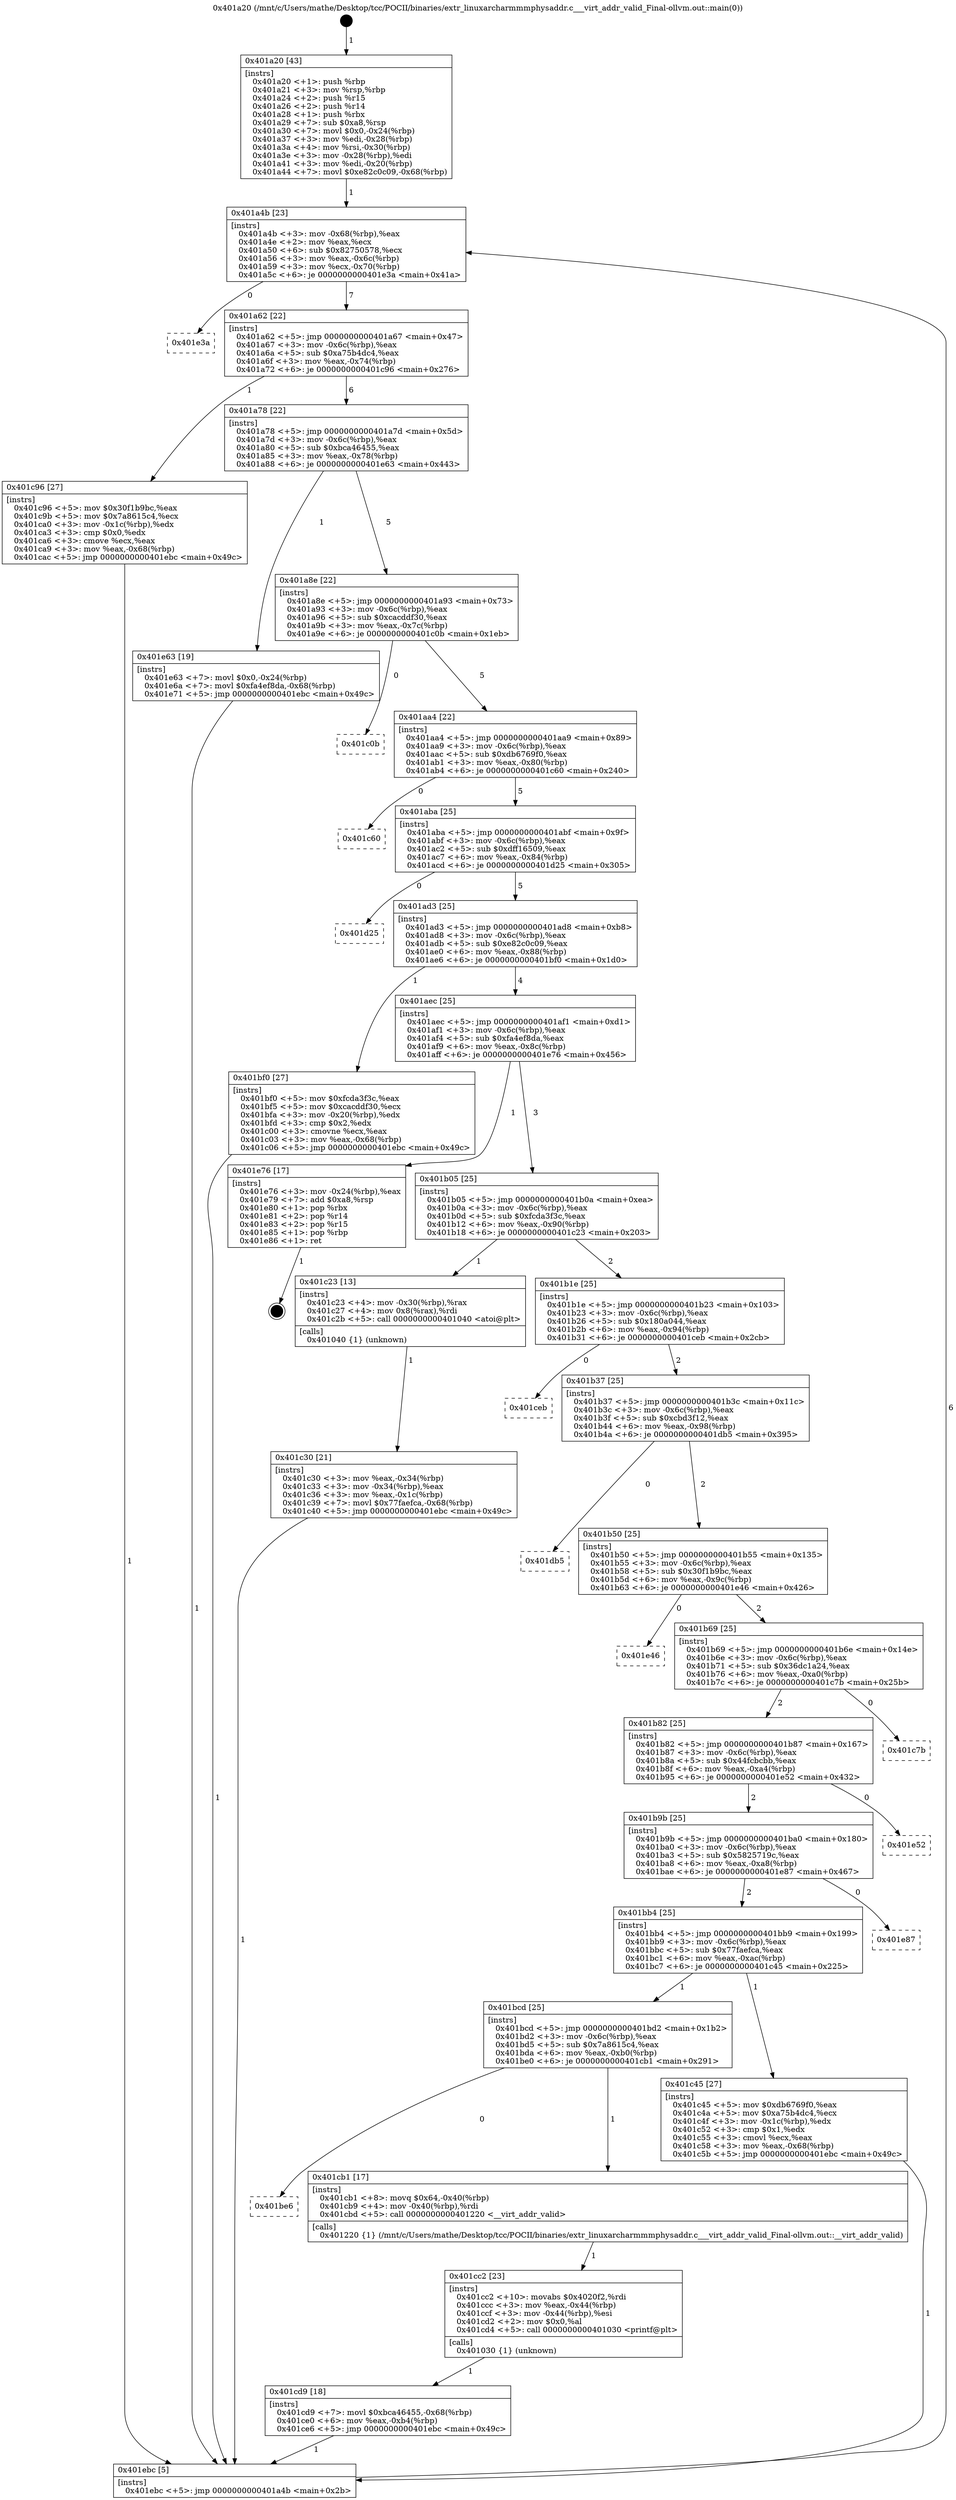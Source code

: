 digraph "0x401a20" {
  label = "0x401a20 (/mnt/c/Users/mathe/Desktop/tcc/POCII/binaries/extr_linuxarcharmmmphysaddr.c___virt_addr_valid_Final-ollvm.out::main(0))"
  labelloc = "t"
  node[shape=record]

  Entry [label="",width=0.3,height=0.3,shape=circle,fillcolor=black,style=filled]
  "0x401a4b" [label="{
     0x401a4b [23]\l
     | [instrs]\l
     &nbsp;&nbsp;0x401a4b \<+3\>: mov -0x68(%rbp),%eax\l
     &nbsp;&nbsp;0x401a4e \<+2\>: mov %eax,%ecx\l
     &nbsp;&nbsp;0x401a50 \<+6\>: sub $0x82750578,%ecx\l
     &nbsp;&nbsp;0x401a56 \<+3\>: mov %eax,-0x6c(%rbp)\l
     &nbsp;&nbsp;0x401a59 \<+3\>: mov %ecx,-0x70(%rbp)\l
     &nbsp;&nbsp;0x401a5c \<+6\>: je 0000000000401e3a \<main+0x41a\>\l
  }"]
  "0x401e3a" [label="{
     0x401e3a\l
  }", style=dashed]
  "0x401a62" [label="{
     0x401a62 [22]\l
     | [instrs]\l
     &nbsp;&nbsp;0x401a62 \<+5\>: jmp 0000000000401a67 \<main+0x47\>\l
     &nbsp;&nbsp;0x401a67 \<+3\>: mov -0x6c(%rbp),%eax\l
     &nbsp;&nbsp;0x401a6a \<+5\>: sub $0xa75b4dc4,%eax\l
     &nbsp;&nbsp;0x401a6f \<+3\>: mov %eax,-0x74(%rbp)\l
     &nbsp;&nbsp;0x401a72 \<+6\>: je 0000000000401c96 \<main+0x276\>\l
  }"]
  Exit [label="",width=0.3,height=0.3,shape=circle,fillcolor=black,style=filled,peripheries=2]
  "0x401c96" [label="{
     0x401c96 [27]\l
     | [instrs]\l
     &nbsp;&nbsp;0x401c96 \<+5\>: mov $0x30f1b9bc,%eax\l
     &nbsp;&nbsp;0x401c9b \<+5\>: mov $0x7a8615c4,%ecx\l
     &nbsp;&nbsp;0x401ca0 \<+3\>: mov -0x1c(%rbp),%edx\l
     &nbsp;&nbsp;0x401ca3 \<+3\>: cmp $0x0,%edx\l
     &nbsp;&nbsp;0x401ca6 \<+3\>: cmove %ecx,%eax\l
     &nbsp;&nbsp;0x401ca9 \<+3\>: mov %eax,-0x68(%rbp)\l
     &nbsp;&nbsp;0x401cac \<+5\>: jmp 0000000000401ebc \<main+0x49c\>\l
  }"]
  "0x401a78" [label="{
     0x401a78 [22]\l
     | [instrs]\l
     &nbsp;&nbsp;0x401a78 \<+5\>: jmp 0000000000401a7d \<main+0x5d\>\l
     &nbsp;&nbsp;0x401a7d \<+3\>: mov -0x6c(%rbp),%eax\l
     &nbsp;&nbsp;0x401a80 \<+5\>: sub $0xbca46455,%eax\l
     &nbsp;&nbsp;0x401a85 \<+3\>: mov %eax,-0x78(%rbp)\l
     &nbsp;&nbsp;0x401a88 \<+6\>: je 0000000000401e63 \<main+0x443\>\l
  }"]
  "0x401cd9" [label="{
     0x401cd9 [18]\l
     | [instrs]\l
     &nbsp;&nbsp;0x401cd9 \<+7\>: movl $0xbca46455,-0x68(%rbp)\l
     &nbsp;&nbsp;0x401ce0 \<+6\>: mov %eax,-0xb4(%rbp)\l
     &nbsp;&nbsp;0x401ce6 \<+5\>: jmp 0000000000401ebc \<main+0x49c\>\l
  }"]
  "0x401e63" [label="{
     0x401e63 [19]\l
     | [instrs]\l
     &nbsp;&nbsp;0x401e63 \<+7\>: movl $0x0,-0x24(%rbp)\l
     &nbsp;&nbsp;0x401e6a \<+7\>: movl $0xfa4ef8da,-0x68(%rbp)\l
     &nbsp;&nbsp;0x401e71 \<+5\>: jmp 0000000000401ebc \<main+0x49c\>\l
  }"]
  "0x401a8e" [label="{
     0x401a8e [22]\l
     | [instrs]\l
     &nbsp;&nbsp;0x401a8e \<+5\>: jmp 0000000000401a93 \<main+0x73\>\l
     &nbsp;&nbsp;0x401a93 \<+3\>: mov -0x6c(%rbp),%eax\l
     &nbsp;&nbsp;0x401a96 \<+5\>: sub $0xcacddf30,%eax\l
     &nbsp;&nbsp;0x401a9b \<+3\>: mov %eax,-0x7c(%rbp)\l
     &nbsp;&nbsp;0x401a9e \<+6\>: je 0000000000401c0b \<main+0x1eb\>\l
  }"]
  "0x401cc2" [label="{
     0x401cc2 [23]\l
     | [instrs]\l
     &nbsp;&nbsp;0x401cc2 \<+10\>: movabs $0x4020f2,%rdi\l
     &nbsp;&nbsp;0x401ccc \<+3\>: mov %eax,-0x44(%rbp)\l
     &nbsp;&nbsp;0x401ccf \<+3\>: mov -0x44(%rbp),%esi\l
     &nbsp;&nbsp;0x401cd2 \<+2\>: mov $0x0,%al\l
     &nbsp;&nbsp;0x401cd4 \<+5\>: call 0000000000401030 \<printf@plt\>\l
     | [calls]\l
     &nbsp;&nbsp;0x401030 \{1\} (unknown)\l
  }"]
  "0x401c0b" [label="{
     0x401c0b\l
  }", style=dashed]
  "0x401aa4" [label="{
     0x401aa4 [22]\l
     | [instrs]\l
     &nbsp;&nbsp;0x401aa4 \<+5\>: jmp 0000000000401aa9 \<main+0x89\>\l
     &nbsp;&nbsp;0x401aa9 \<+3\>: mov -0x6c(%rbp),%eax\l
     &nbsp;&nbsp;0x401aac \<+5\>: sub $0xdb6769f0,%eax\l
     &nbsp;&nbsp;0x401ab1 \<+3\>: mov %eax,-0x80(%rbp)\l
     &nbsp;&nbsp;0x401ab4 \<+6\>: je 0000000000401c60 \<main+0x240\>\l
  }"]
  "0x401be6" [label="{
     0x401be6\l
  }", style=dashed]
  "0x401c60" [label="{
     0x401c60\l
  }", style=dashed]
  "0x401aba" [label="{
     0x401aba [25]\l
     | [instrs]\l
     &nbsp;&nbsp;0x401aba \<+5\>: jmp 0000000000401abf \<main+0x9f\>\l
     &nbsp;&nbsp;0x401abf \<+3\>: mov -0x6c(%rbp),%eax\l
     &nbsp;&nbsp;0x401ac2 \<+5\>: sub $0xdff16509,%eax\l
     &nbsp;&nbsp;0x401ac7 \<+6\>: mov %eax,-0x84(%rbp)\l
     &nbsp;&nbsp;0x401acd \<+6\>: je 0000000000401d25 \<main+0x305\>\l
  }"]
  "0x401cb1" [label="{
     0x401cb1 [17]\l
     | [instrs]\l
     &nbsp;&nbsp;0x401cb1 \<+8\>: movq $0x64,-0x40(%rbp)\l
     &nbsp;&nbsp;0x401cb9 \<+4\>: mov -0x40(%rbp),%rdi\l
     &nbsp;&nbsp;0x401cbd \<+5\>: call 0000000000401220 \<__virt_addr_valid\>\l
     | [calls]\l
     &nbsp;&nbsp;0x401220 \{1\} (/mnt/c/Users/mathe/Desktop/tcc/POCII/binaries/extr_linuxarcharmmmphysaddr.c___virt_addr_valid_Final-ollvm.out::__virt_addr_valid)\l
  }"]
  "0x401d25" [label="{
     0x401d25\l
  }", style=dashed]
  "0x401ad3" [label="{
     0x401ad3 [25]\l
     | [instrs]\l
     &nbsp;&nbsp;0x401ad3 \<+5\>: jmp 0000000000401ad8 \<main+0xb8\>\l
     &nbsp;&nbsp;0x401ad8 \<+3\>: mov -0x6c(%rbp),%eax\l
     &nbsp;&nbsp;0x401adb \<+5\>: sub $0xe82c0c09,%eax\l
     &nbsp;&nbsp;0x401ae0 \<+6\>: mov %eax,-0x88(%rbp)\l
     &nbsp;&nbsp;0x401ae6 \<+6\>: je 0000000000401bf0 \<main+0x1d0\>\l
  }"]
  "0x401bcd" [label="{
     0x401bcd [25]\l
     | [instrs]\l
     &nbsp;&nbsp;0x401bcd \<+5\>: jmp 0000000000401bd2 \<main+0x1b2\>\l
     &nbsp;&nbsp;0x401bd2 \<+3\>: mov -0x6c(%rbp),%eax\l
     &nbsp;&nbsp;0x401bd5 \<+5\>: sub $0x7a8615c4,%eax\l
     &nbsp;&nbsp;0x401bda \<+6\>: mov %eax,-0xb0(%rbp)\l
     &nbsp;&nbsp;0x401be0 \<+6\>: je 0000000000401cb1 \<main+0x291\>\l
  }"]
  "0x401bf0" [label="{
     0x401bf0 [27]\l
     | [instrs]\l
     &nbsp;&nbsp;0x401bf0 \<+5\>: mov $0xfcda3f3c,%eax\l
     &nbsp;&nbsp;0x401bf5 \<+5\>: mov $0xcacddf30,%ecx\l
     &nbsp;&nbsp;0x401bfa \<+3\>: mov -0x20(%rbp),%edx\l
     &nbsp;&nbsp;0x401bfd \<+3\>: cmp $0x2,%edx\l
     &nbsp;&nbsp;0x401c00 \<+3\>: cmovne %ecx,%eax\l
     &nbsp;&nbsp;0x401c03 \<+3\>: mov %eax,-0x68(%rbp)\l
     &nbsp;&nbsp;0x401c06 \<+5\>: jmp 0000000000401ebc \<main+0x49c\>\l
  }"]
  "0x401aec" [label="{
     0x401aec [25]\l
     | [instrs]\l
     &nbsp;&nbsp;0x401aec \<+5\>: jmp 0000000000401af1 \<main+0xd1\>\l
     &nbsp;&nbsp;0x401af1 \<+3\>: mov -0x6c(%rbp),%eax\l
     &nbsp;&nbsp;0x401af4 \<+5\>: sub $0xfa4ef8da,%eax\l
     &nbsp;&nbsp;0x401af9 \<+6\>: mov %eax,-0x8c(%rbp)\l
     &nbsp;&nbsp;0x401aff \<+6\>: je 0000000000401e76 \<main+0x456\>\l
  }"]
  "0x401ebc" [label="{
     0x401ebc [5]\l
     | [instrs]\l
     &nbsp;&nbsp;0x401ebc \<+5\>: jmp 0000000000401a4b \<main+0x2b\>\l
  }"]
  "0x401a20" [label="{
     0x401a20 [43]\l
     | [instrs]\l
     &nbsp;&nbsp;0x401a20 \<+1\>: push %rbp\l
     &nbsp;&nbsp;0x401a21 \<+3\>: mov %rsp,%rbp\l
     &nbsp;&nbsp;0x401a24 \<+2\>: push %r15\l
     &nbsp;&nbsp;0x401a26 \<+2\>: push %r14\l
     &nbsp;&nbsp;0x401a28 \<+1\>: push %rbx\l
     &nbsp;&nbsp;0x401a29 \<+7\>: sub $0xa8,%rsp\l
     &nbsp;&nbsp;0x401a30 \<+7\>: movl $0x0,-0x24(%rbp)\l
     &nbsp;&nbsp;0x401a37 \<+3\>: mov %edi,-0x28(%rbp)\l
     &nbsp;&nbsp;0x401a3a \<+4\>: mov %rsi,-0x30(%rbp)\l
     &nbsp;&nbsp;0x401a3e \<+3\>: mov -0x28(%rbp),%edi\l
     &nbsp;&nbsp;0x401a41 \<+3\>: mov %edi,-0x20(%rbp)\l
     &nbsp;&nbsp;0x401a44 \<+7\>: movl $0xe82c0c09,-0x68(%rbp)\l
  }"]
  "0x401c45" [label="{
     0x401c45 [27]\l
     | [instrs]\l
     &nbsp;&nbsp;0x401c45 \<+5\>: mov $0xdb6769f0,%eax\l
     &nbsp;&nbsp;0x401c4a \<+5\>: mov $0xa75b4dc4,%ecx\l
     &nbsp;&nbsp;0x401c4f \<+3\>: mov -0x1c(%rbp),%edx\l
     &nbsp;&nbsp;0x401c52 \<+3\>: cmp $0x1,%edx\l
     &nbsp;&nbsp;0x401c55 \<+3\>: cmovl %ecx,%eax\l
     &nbsp;&nbsp;0x401c58 \<+3\>: mov %eax,-0x68(%rbp)\l
     &nbsp;&nbsp;0x401c5b \<+5\>: jmp 0000000000401ebc \<main+0x49c\>\l
  }"]
  "0x401e76" [label="{
     0x401e76 [17]\l
     | [instrs]\l
     &nbsp;&nbsp;0x401e76 \<+3\>: mov -0x24(%rbp),%eax\l
     &nbsp;&nbsp;0x401e79 \<+7\>: add $0xa8,%rsp\l
     &nbsp;&nbsp;0x401e80 \<+1\>: pop %rbx\l
     &nbsp;&nbsp;0x401e81 \<+2\>: pop %r14\l
     &nbsp;&nbsp;0x401e83 \<+2\>: pop %r15\l
     &nbsp;&nbsp;0x401e85 \<+1\>: pop %rbp\l
     &nbsp;&nbsp;0x401e86 \<+1\>: ret\l
  }"]
  "0x401b05" [label="{
     0x401b05 [25]\l
     | [instrs]\l
     &nbsp;&nbsp;0x401b05 \<+5\>: jmp 0000000000401b0a \<main+0xea\>\l
     &nbsp;&nbsp;0x401b0a \<+3\>: mov -0x6c(%rbp),%eax\l
     &nbsp;&nbsp;0x401b0d \<+5\>: sub $0xfcda3f3c,%eax\l
     &nbsp;&nbsp;0x401b12 \<+6\>: mov %eax,-0x90(%rbp)\l
     &nbsp;&nbsp;0x401b18 \<+6\>: je 0000000000401c23 \<main+0x203\>\l
  }"]
  "0x401bb4" [label="{
     0x401bb4 [25]\l
     | [instrs]\l
     &nbsp;&nbsp;0x401bb4 \<+5\>: jmp 0000000000401bb9 \<main+0x199\>\l
     &nbsp;&nbsp;0x401bb9 \<+3\>: mov -0x6c(%rbp),%eax\l
     &nbsp;&nbsp;0x401bbc \<+5\>: sub $0x77faefca,%eax\l
     &nbsp;&nbsp;0x401bc1 \<+6\>: mov %eax,-0xac(%rbp)\l
     &nbsp;&nbsp;0x401bc7 \<+6\>: je 0000000000401c45 \<main+0x225\>\l
  }"]
  "0x401c23" [label="{
     0x401c23 [13]\l
     | [instrs]\l
     &nbsp;&nbsp;0x401c23 \<+4\>: mov -0x30(%rbp),%rax\l
     &nbsp;&nbsp;0x401c27 \<+4\>: mov 0x8(%rax),%rdi\l
     &nbsp;&nbsp;0x401c2b \<+5\>: call 0000000000401040 \<atoi@plt\>\l
     | [calls]\l
     &nbsp;&nbsp;0x401040 \{1\} (unknown)\l
  }"]
  "0x401b1e" [label="{
     0x401b1e [25]\l
     | [instrs]\l
     &nbsp;&nbsp;0x401b1e \<+5\>: jmp 0000000000401b23 \<main+0x103\>\l
     &nbsp;&nbsp;0x401b23 \<+3\>: mov -0x6c(%rbp),%eax\l
     &nbsp;&nbsp;0x401b26 \<+5\>: sub $0x180a044,%eax\l
     &nbsp;&nbsp;0x401b2b \<+6\>: mov %eax,-0x94(%rbp)\l
     &nbsp;&nbsp;0x401b31 \<+6\>: je 0000000000401ceb \<main+0x2cb\>\l
  }"]
  "0x401c30" [label="{
     0x401c30 [21]\l
     | [instrs]\l
     &nbsp;&nbsp;0x401c30 \<+3\>: mov %eax,-0x34(%rbp)\l
     &nbsp;&nbsp;0x401c33 \<+3\>: mov -0x34(%rbp),%eax\l
     &nbsp;&nbsp;0x401c36 \<+3\>: mov %eax,-0x1c(%rbp)\l
     &nbsp;&nbsp;0x401c39 \<+7\>: movl $0x77faefca,-0x68(%rbp)\l
     &nbsp;&nbsp;0x401c40 \<+5\>: jmp 0000000000401ebc \<main+0x49c\>\l
  }"]
  "0x401e87" [label="{
     0x401e87\l
  }", style=dashed]
  "0x401ceb" [label="{
     0x401ceb\l
  }", style=dashed]
  "0x401b37" [label="{
     0x401b37 [25]\l
     | [instrs]\l
     &nbsp;&nbsp;0x401b37 \<+5\>: jmp 0000000000401b3c \<main+0x11c\>\l
     &nbsp;&nbsp;0x401b3c \<+3\>: mov -0x6c(%rbp),%eax\l
     &nbsp;&nbsp;0x401b3f \<+5\>: sub $0xcbd3f12,%eax\l
     &nbsp;&nbsp;0x401b44 \<+6\>: mov %eax,-0x98(%rbp)\l
     &nbsp;&nbsp;0x401b4a \<+6\>: je 0000000000401db5 \<main+0x395\>\l
  }"]
  "0x401b9b" [label="{
     0x401b9b [25]\l
     | [instrs]\l
     &nbsp;&nbsp;0x401b9b \<+5\>: jmp 0000000000401ba0 \<main+0x180\>\l
     &nbsp;&nbsp;0x401ba0 \<+3\>: mov -0x6c(%rbp),%eax\l
     &nbsp;&nbsp;0x401ba3 \<+5\>: sub $0x5825719c,%eax\l
     &nbsp;&nbsp;0x401ba8 \<+6\>: mov %eax,-0xa8(%rbp)\l
     &nbsp;&nbsp;0x401bae \<+6\>: je 0000000000401e87 \<main+0x467\>\l
  }"]
  "0x401db5" [label="{
     0x401db5\l
  }", style=dashed]
  "0x401b50" [label="{
     0x401b50 [25]\l
     | [instrs]\l
     &nbsp;&nbsp;0x401b50 \<+5\>: jmp 0000000000401b55 \<main+0x135\>\l
     &nbsp;&nbsp;0x401b55 \<+3\>: mov -0x6c(%rbp),%eax\l
     &nbsp;&nbsp;0x401b58 \<+5\>: sub $0x30f1b9bc,%eax\l
     &nbsp;&nbsp;0x401b5d \<+6\>: mov %eax,-0x9c(%rbp)\l
     &nbsp;&nbsp;0x401b63 \<+6\>: je 0000000000401e46 \<main+0x426\>\l
  }"]
  "0x401e52" [label="{
     0x401e52\l
  }", style=dashed]
  "0x401e46" [label="{
     0x401e46\l
  }", style=dashed]
  "0x401b69" [label="{
     0x401b69 [25]\l
     | [instrs]\l
     &nbsp;&nbsp;0x401b69 \<+5\>: jmp 0000000000401b6e \<main+0x14e\>\l
     &nbsp;&nbsp;0x401b6e \<+3\>: mov -0x6c(%rbp),%eax\l
     &nbsp;&nbsp;0x401b71 \<+5\>: sub $0x36dc1a24,%eax\l
     &nbsp;&nbsp;0x401b76 \<+6\>: mov %eax,-0xa0(%rbp)\l
     &nbsp;&nbsp;0x401b7c \<+6\>: je 0000000000401c7b \<main+0x25b\>\l
  }"]
  "0x401b82" [label="{
     0x401b82 [25]\l
     | [instrs]\l
     &nbsp;&nbsp;0x401b82 \<+5\>: jmp 0000000000401b87 \<main+0x167\>\l
     &nbsp;&nbsp;0x401b87 \<+3\>: mov -0x6c(%rbp),%eax\l
     &nbsp;&nbsp;0x401b8a \<+5\>: sub $0x44fcbcbb,%eax\l
     &nbsp;&nbsp;0x401b8f \<+6\>: mov %eax,-0xa4(%rbp)\l
     &nbsp;&nbsp;0x401b95 \<+6\>: je 0000000000401e52 \<main+0x432\>\l
  }"]
  "0x401c7b" [label="{
     0x401c7b\l
  }", style=dashed]
  Entry -> "0x401a20" [label=" 1"]
  "0x401a4b" -> "0x401e3a" [label=" 0"]
  "0x401a4b" -> "0x401a62" [label=" 7"]
  "0x401e76" -> Exit [label=" 1"]
  "0x401a62" -> "0x401c96" [label=" 1"]
  "0x401a62" -> "0x401a78" [label=" 6"]
  "0x401e63" -> "0x401ebc" [label=" 1"]
  "0x401a78" -> "0x401e63" [label=" 1"]
  "0x401a78" -> "0x401a8e" [label=" 5"]
  "0x401cd9" -> "0x401ebc" [label=" 1"]
  "0x401a8e" -> "0x401c0b" [label=" 0"]
  "0x401a8e" -> "0x401aa4" [label=" 5"]
  "0x401cc2" -> "0x401cd9" [label=" 1"]
  "0x401aa4" -> "0x401c60" [label=" 0"]
  "0x401aa4" -> "0x401aba" [label=" 5"]
  "0x401cb1" -> "0x401cc2" [label=" 1"]
  "0x401aba" -> "0x401d25" [label=" 0"]
  "0x401aba" -> "0x401ad3" [label=" 5"]
  "0x401bcd" -> "0x401be6" [label=" 0"]
  "0x401ad3" -> "0x401bf0" [label=" 1"]
  "0x401ad3" -> "0x401aec" [label=" 4"]
  "0x401bf0" -> "0x401ebc" [label=" 1"]
  "0x401a20" -> "0x401a4b" [label=" 1"]
  "0x401ebc" -> "0x401a4b" [label=" 6"]
  "0x401bcd" -> "0x401cb1" [label=" 1"]
  "0x401aec" -> "0x401e76" [label=" 1"]
  "0x401aec" -> "0x401b05" [label=" 3"]
  "0x401c96" -> "0x401ebc" [label=" 1"]
  "0x401b05" -> "0x401c23" [label=" 1"]
  "0x401b05" -> "0x401b1e" [label=" 2"]
  "0x401c23" -> "0x401c30" [label=" 1"]
  "0x401c30" -> "0x401ebc" [label=" 1"]
  "0x401bb4" -> "0x401bcd" [label=" 1"]
  "0x401b1e" -> "0x401ceb" [label=" 0"]
  "0x401b1e" -> "0x401b37" [label=" 2"]
  "0x401bb4" -> "0x401c45" [label=" 1"]
  "0x401b37" -> "0x401db5" [label=" 0"]
  "0x401b37" -> "0x401b50" [label=" 2"]
  "0x401b9b" -> "0x401bb4" [label=" 2"]
  "0x401b50" -> "0x401e46" [label=" 0"]
  "0x401b50" -> "0x401b69" [label=" 2"]
  "0x401b9b" -> "0x401e87" [label=" 0"]
  "0x401b69" -> "0x401c7b" [label=" 0"]
  "0x401b69" -> "0x401b82" [label=" 2"]
  "0x401c45" -> "0x401ebc" [label=" 1"]
  "0x401b82" -> "0x401e52" [label=" 0"]
  "0x401b82" -> "0x401b9b" [label=" 2"]
}
